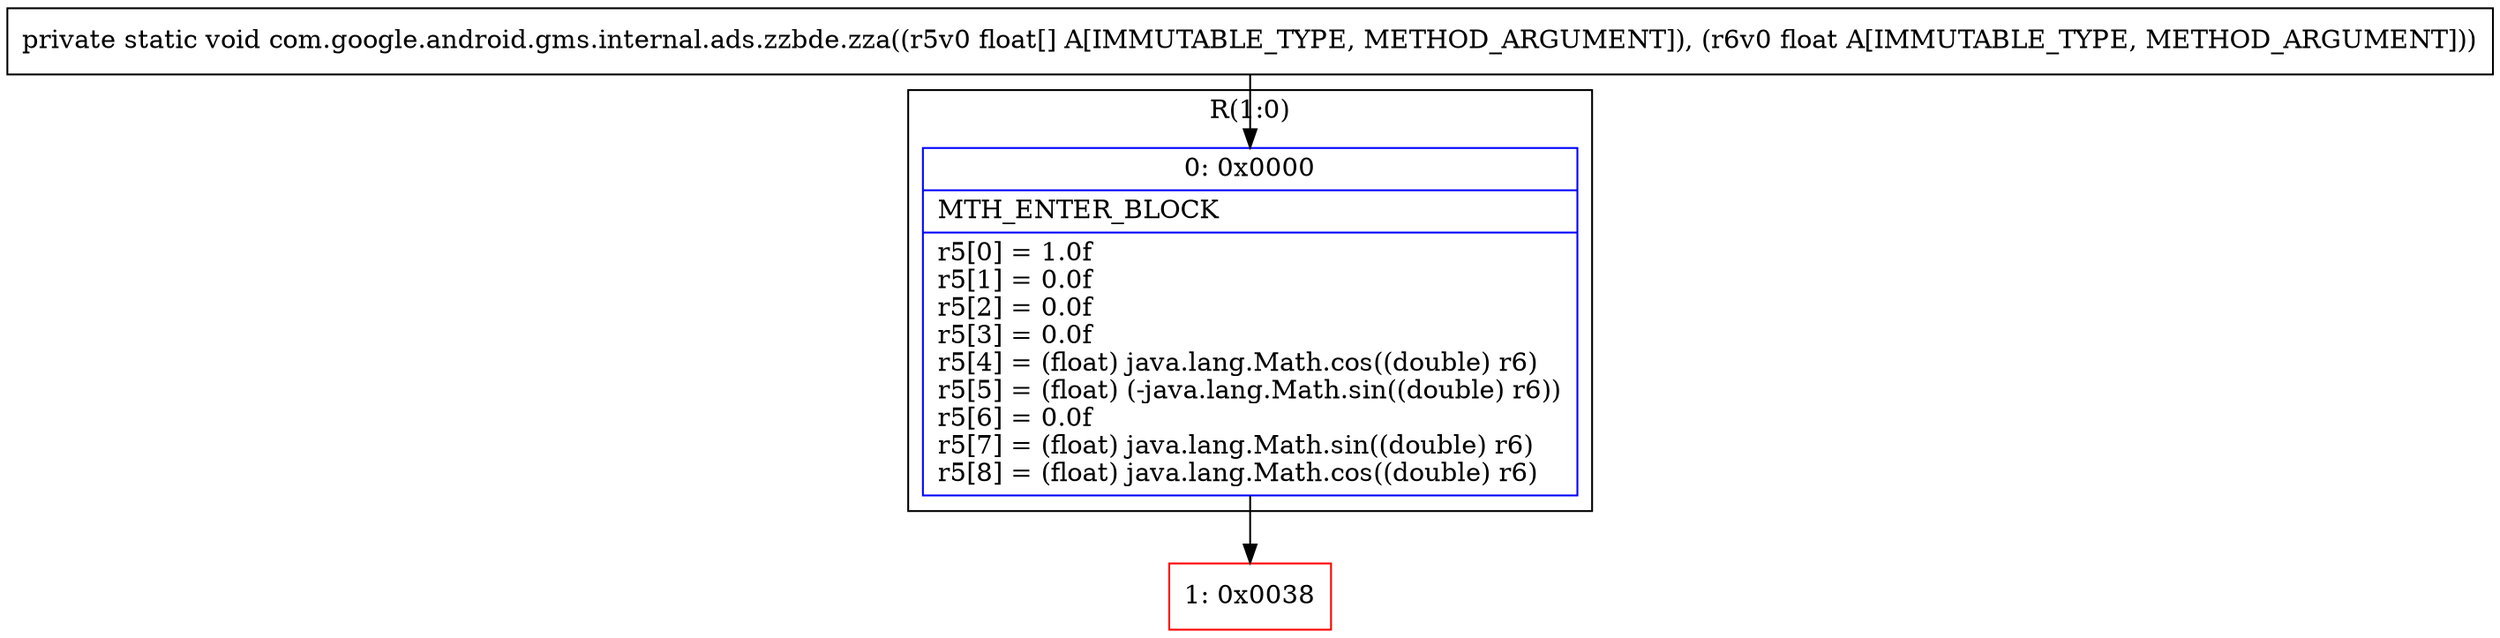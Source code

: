 digraph "CFG forcom.google.android.gms.internal.ads.zzbde.zza([FF)V" {
subgraph cluster_Region_522575208 {
label = "R(1:0)";
node [shape=record,color=blue];
Node_0 [shape=record,label="{0\:\ 0x0000|MTH_ENTER_BLOCK\l|r5[0] = 1.0f\lr5[1] = 0.0f\lr5[2] = 0.0f\lr5[3] = 0.0f\lr5[4] = (float) java.lang.Math.cos((double) r6)\lr5[5] = (float) (\-java.lang.Math.sin((double) r6))\lr5[6] = 0.0f\lr5[7] = (float) java.lang.Math.sin((double) r6)\lr5[8] = (float) java.lang.Math.cos((double) r6)\l}"];
}
Node_1 [shape=record,color=red,label="{1\:\ 0x0038}"];
MethodNode[shape=record,label="{private static void com.google.android.gms.internal.ads.zzbde.zza((r5v0 float[] A[IMMUTABLE_TYPE, METHOD_ARGUMENT]), (r6v0 float A[IMMUTABLE_TYPE, METHOD_ARGUMENT])) }"];
MethodNode -> Node_0;
Node_0 -> Node_1;
}


